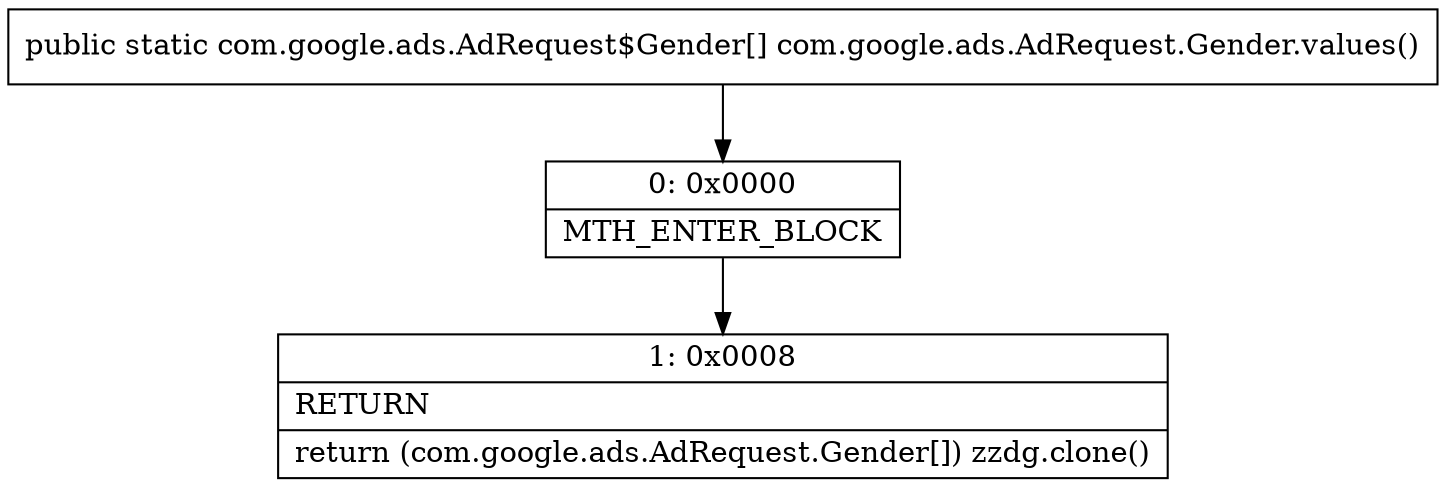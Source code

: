 digraph "CFG forcom.google.ads.AdRequest.Gender.values()[Lcom\/google\/ads\/AdRequest$Gender;" {
Node_0 [shape=record,label="{0\:\ 0x0000|MTH_ENTER_BLOCK\l}"];
Node_1 [shape=record,label="{1\:\ 0x0008|RETURN\l|return (com.google.ads.AdRequest.Gender[]) zzdg.clone()\l}"];
MethodNode[shape=record,label="{public static com.google.ads.AdRequest$Gender[] com.google.ads.AdRequest.Gender.values() }"];
MethodNode -> Node_0;
Node_0 -> Node_1;
}

